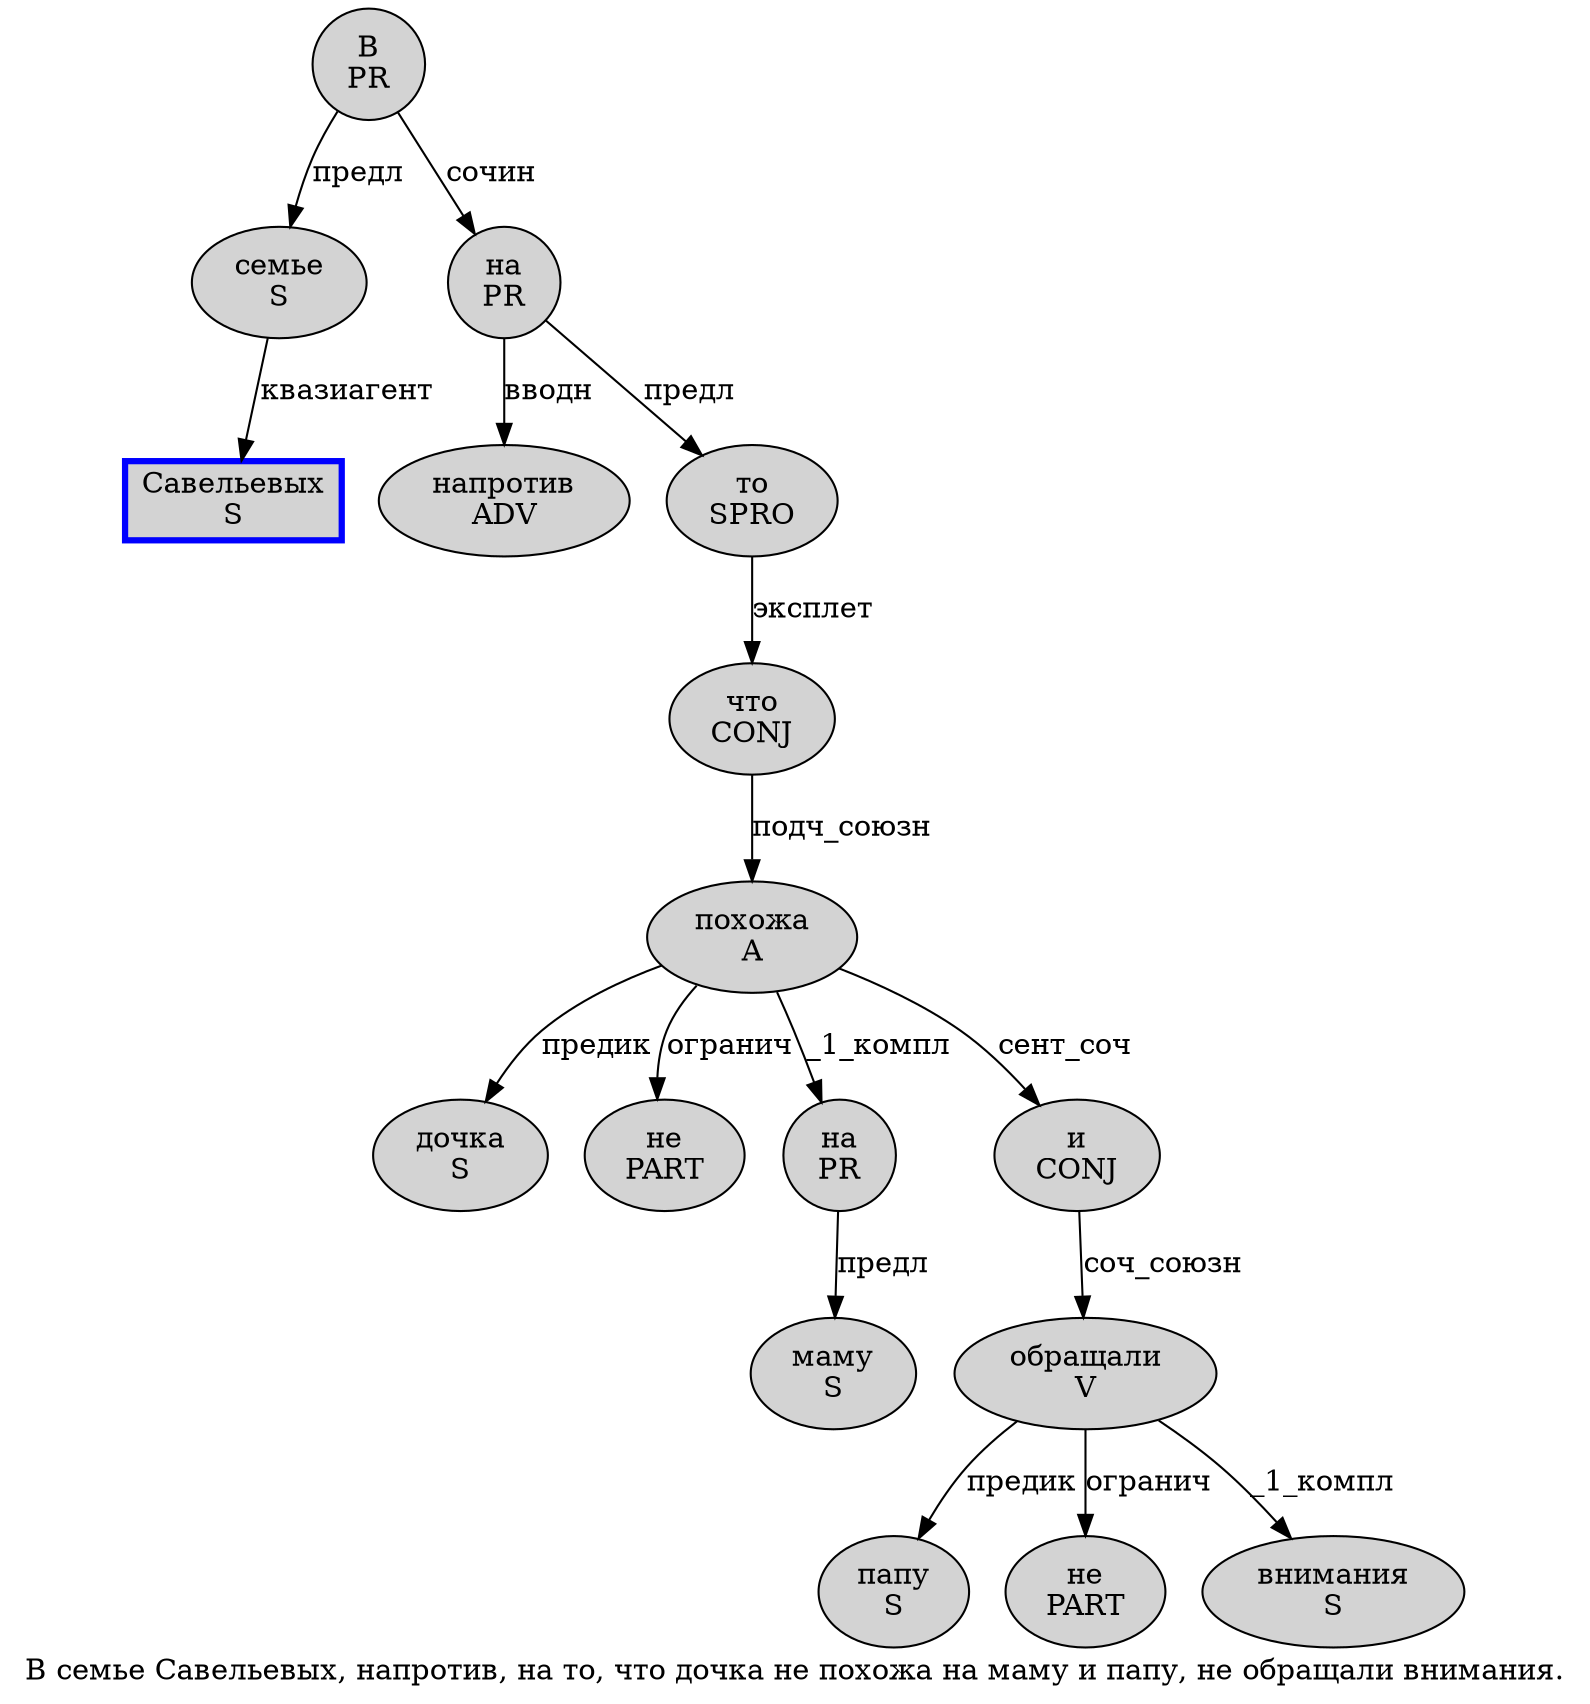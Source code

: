 digraph SENTENCE_614 {
	graph [label="В семье Савельевых, напротив, на то, что дочка не похожа на маму и папу, не обращали внимания."]
	node [style=filled]
		0 [label="В
PR" color="" fillcolor=lightgray penwidth=1 shape=ellipse]
		1 [label="семье
S" color="" fillcolor=lightgray penwidth=1 shape=ellipse]
		2 [label="Савельевых
S" color=blue fillcolor=lightgray penwidth=3 shape=box]
		4 [label="напротив
ADV" color="" fillcolor=lightgray penwidth=1 shape=ellipse]
		6 [label="на
PR" color="" fillcolor=lightgray penwidth=1 shape=ellipse]
		7 [label="то
SPRO" color="" fillcolor=lightgray penwidth=1 shape=ellipse]
		9 [label="что
CONJ" color="" fillcolor=lightgray penwidth=1 shape=ellipse]
		10 [label="дочка
S" color="" fillcolor=lightgray penwidth=1 shape=ellipse]
		11 [label="не
PART" color="" fillcolor=lightgray penwidth=1 shape=ellipse]
		12 [label="похожа
A" color="" fillcolor=lightgray penwidth=1 shape=ellipse]
		13 [label="на
PR" color="" fillcolor=lightgray penwidth=1 shape=ellipse]
		14 [label="маму
S" color="" fillcolor=lightgray penwidth=1 shape=ellipse]
		15 [label="и
CONJ" color="" fillcolor=lightgray penwidth=1 shape=ellipse]
		16 [label="папу
S" color="" fillcolor=lightgray penwidth=1 shape=ellipse]
		18 [label="не
PART" color="" fillcolor=lightgray penwidth=1 shape=ellipse]
		19 [label="обращали
V" color="" fillcolor=lightgray penwidth=1 shape=ellipse]
		20 [label="внимания
S" color="" fillcolor=lightgray penwidth=1 shape=ellipse]
			1 -> 2 [label="квазиагент"]
			13 -> 14 [label="предл"]
			15 -> 19 [label="соч_союзн"]
			12 -> 10 [label="предик"]
			12 -> 11 [label="огранич"]
			12 -> 13 [label="_1_компл"]
			12 -> 15 [label="сент_соч"]
			7 -> 9 [label="эксплет"]
			19 -> 16 [label="предик"]
			19 -> 18 [label="огранич"]
			19 -> 20 [label="_1_компл"]
			9 -> 12 [label="подч_союзн"]
			0 -> 1 [label="предл"]
			0 -> 6 [label="сочин"]
			6 -> 4 [label="вводн"]
			6 -> 7 [label="предл"]
}